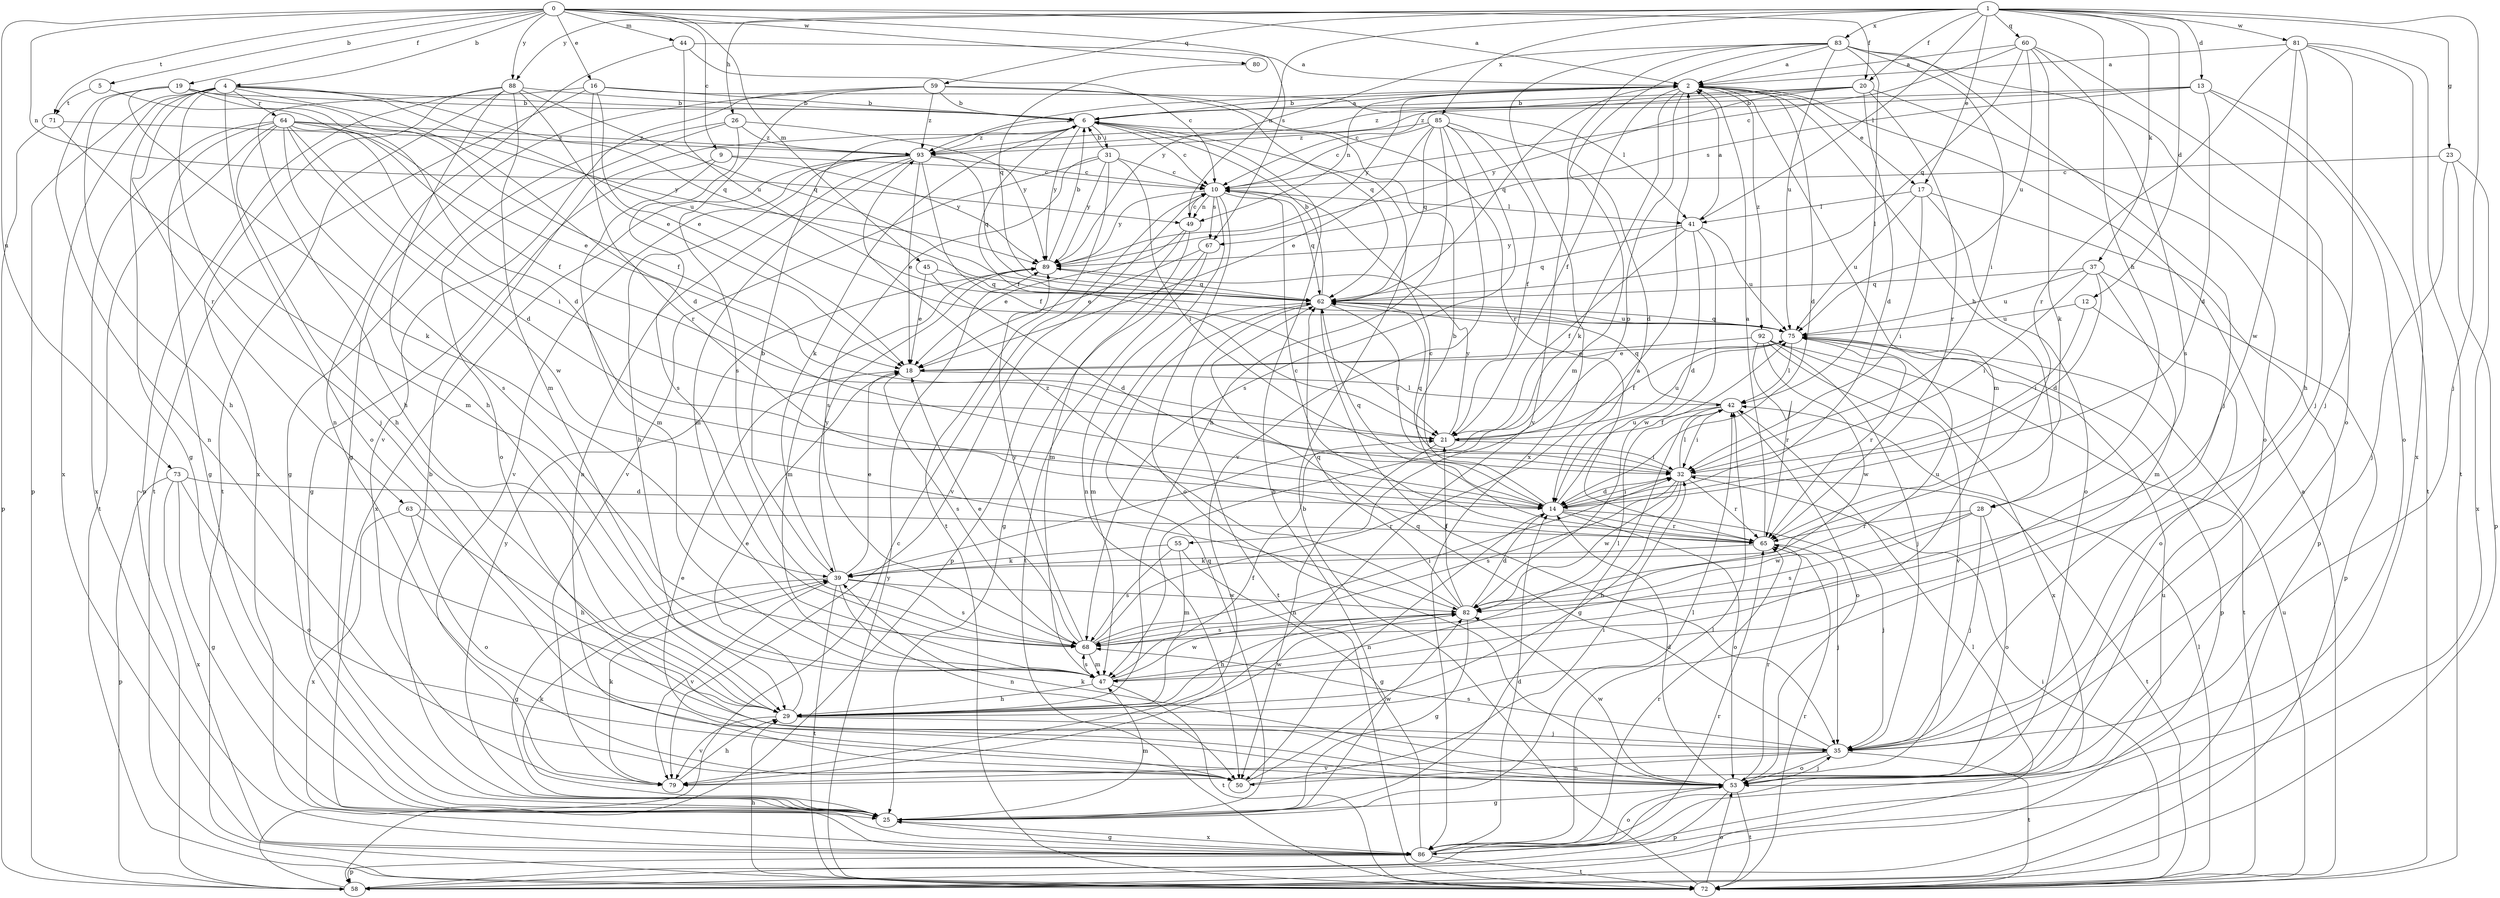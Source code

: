 strict digraph  {
0;
1;
2;
4;
5;
6;
9;
10;
12;
13;
14;
16;
17;
18;
19;
20;
21;
23;
25;
26;
28;
29;
31;
32;
35;
37;
39;
41;
42;
44;
45;
47;
49;
50;
53;
55;
58;
59;
60;
62;
63;
64;
65;
67;
68;
71;
72;
73;
75;
79;
80;
81;
82;
83;
85;
86;
88;
89;
92;
93;
0 -> 2  [label=a];
0 -> 4  [label=b];
0 -> 5  [label=b];
0 -> 9  [label=c];
0 -> 16  [label=e];
0 -> 19  [label=f];
0 -> 20  [label=f];
0 -> 44  [label=m];
0 -> 45  [label=m];
0 -> 49  [label=n];
0 -> 67  [label=s];
0 -> 71  [label=t];
0 -> 73  [label=u];
0 -> 80  [label=w];
0 -> 88  [label=y];
1 -> 12  [label=d];
1 -> 13  [label=d];
1 -> 17  [label=e];
1 -> 20  [label=f];
1 -> 23  [label=g];
1 -> 26  [label=h];
1 -> 28  [label=h];
1 -> 35  [label=j];
1 -> 37  [label=k];
1 -> 41  [label=l];
1 -> 49  [label=n];
1 -> 59  [label=q];
1 -> 60  [label=q];
1 -> 81  [label=w];
1 -> 83  [label=x];
1 -> 85  [label=x];
1 -> 88  [label=y];
2 -> 6  [label=b];
2 -> 14  [label=d];
2 -> 17  [label=e];
2 -> 21  [label=f];
2 -> 28  [label=h];
2 -> 39  [label=k];
2 -> 47  [label=m];
2 -> 49  [label=n];
2 -> 55  [label=p];
2 -> 62  [label=q];
2 -> 89  [label=y];
2 -> 92  [label=z];
2 -> 93  [label=z];
4 -> 6  [label=b];
4 -> 14  [label=d];
4 -> 25  [label=g];
4 -> 35  [label=j];
4 -> 53  [label=o];
4 -> 58  [label=p];
4 -> 62  [label=q];
4 -> 63  [label=r];
4 -> 64  [label=r];
4 -> 75  [label=u];
4 -> 86  [label=x];
5 -> 21  [label=f];
5 -> 71  [label=t];
6 -> 2  [label=a];
6 -> 10  [label=c];
6 -> 21  [label=f];
6 -> 31  [label=i];
6 -> 39  [label=k];
6 -> 89  [label=y];
6 -> 93  [label=z];
9 -> 10  [label=c];
9 -> 25  [label=g];
9 -> 47  [label=m];
9 -> 89  [label=y];
10 -> 41  [label=l];
10 -> 49  [label=n];
10 -> 50  [label=n];
10 -> 53  [label=o];
10 -> 62  [label=q];
10 -> 67  [label=s];
10 -> 79  [label=v];
10 -> 89  [label=y];
12 -> 32  [label=i];
12 -> 53  [label=o];
12 -> 75  [label=u];
13 -> 6  [label=b];
13 -> 14  [label=d];
13 -> 53  [label=o];
13 -> 67  [label=s];
13 -> 72  [label=t];
13 -> 93  [label=z];
14 -> 10  [label=c];
14 -> 32  [label=i];
14 -> 35  [label=j];
14 -> 50  [label=n];
14 -> 53  [label=o];
14 -> 62  [label=q];
14 -> 65  [label=r];
14 -> 75  [label=u];
16 -> 6  [label=b];
16 -> 18  [label=e];
16 -> 29  [label=h];
16 -> 41  [label=l];
16 -> 65  [label=r];
16 -> 72  [label=t];
17 -> 32  [label=i];
17 -> 41  [label=l];
17 -> 53  [label=o];
17 -> 58  [label=p];
17 -> 75  [label=u];
18 -> 42  [label=l];
18 -> 68  [label=s];
19 -> 6  [label=b];
19 -> 14  [label=d];
19 -> 21  [label=f];
19 -> 29  [label=h];
19 -> 39  [label=k];
19 -> 50  [label=n];
20 -> 6  [label=b];
20 -> 10  [label=c];
20 -> 14  [label=d];
20 -> 53  [label=o];
20 -> 65  [label=r];
20 -> 89  [label=y];
20 -> 93  [label=z];
21 -> 32  [label=i];
21 -> 50  [label=n];
21 -> 75  [label=u];
21 -> 89  [label=y];
23 -> 10  [label=c];
23 -> 35  [label=j];
23 -> 58  [label=p];
23 -> 86  [label=x];
25 -> 6  [label=b];
25 -> 39  [label=k];
25 -> 42  [label=l];
25 -> 47  [label=m];
25 -> 62  [label=q];
25 -> 86  [label=x];
25 -> 89  [label=y];
26 -> 25  [label=g];
26 -> 53  [label=o];
26 -> 68  [label=s];
26 -> 89  [label=y];
26 -> 93  [label=z];
28 -> 35  [label=j];
28 -> 53  [label=o];
28 -> 65  [label=r];
28 -> 68  [label=s];
28 -> 82  [label=w];
29 -> 18  [label=e];
29 -> 21  [label=f];
29 -> 35  [label=j];
29 -> 79  [label=v];
29 -> 82  [label=w];
31 -> 6  [label=b];
31 -> 10  [label=c];
31 -> 32  [label=i];
31 -> 68  [label=s];
31 -> 72  [label=t];
31 -> 79  [label=v];
31 -> 89  [label=y];
32 -> 14  [label=d];
32 -> 29  [label=h];
32 -> 42  [label=l];
32 -> 62  [label=q];
32 -> 65  [label=r];
32 -> 68  [label=s];
32 -> 72  [label=t];
32 -> 82  [label=w];
35 -> 50  [label=n];
35 -> 53  [label=o];
35 -> 62  [label=q];
35 -> 68  [label=s];
35 -> 72  [label=t];
35 -> 79  [label=v];
37 -> 14  [label=d];
37 -> 32  [label=i];
37 -> 47  [label=m];
37 -> 58  [label=p];
37 -> 62  [label=q];
37 -> 75  [label=u];
39 -> 6  [label=b];
39 -> 18  [label=e];
39 -> 25  [label=g];
39 -> 50  [label=n];
39 -> 68  [label=s];
39 -> 72  [label=t];
39 -> 79  [label=v];
39 -> 82  [label=w];
39 -> 89  [label=y];
41 -> 2  [label=a];
41 -> 14  [label=d];
41 -> 21  [label=f];
41 -> 62  [label=q];
41 -> 75  [label=u];
41 -> 82  [label=w];
41 -> 89  [label=y];
42 -> 21  [label=f];
42 -> 25  [label=g];
42 -> 32  [label=i];
42 -> 53  [label=o];
42 -> 62  [label=q];
44 -> 2  [label=a];
44 -> 10  [label=c];
44 -> 50  [label=n];
44 -> 75  [label=u];
45 -> 14  [label=d];
45 -> 18  [label=e];
45 -> 62  [label=q];
47 -> 29  [label=h];
47 -> 42  [label=l];
47 -> 68  [label=s];
47 -> 72  [label=t];
47 -> 82  [label=w];
49 -> 10  [label=c];
49 -> 18  [label=e];
49 -> 47  [label=m];
49 -> 58  [label=p];
50 -> 18  [label=e];
50 -> 32  [label=i];
50 -> 82  [label=w];
53 -> 14  [label=d];
53 -> 25  [label=g];
53 -> 35  [label=j];
53 -> 39  [label=k];
53 -> 58  [label=p];
53 -> 65  [label=r];
53 -> 72  [label=t];
53 -> 82  [label=w];
55 -> 25  [label=g];
55 -> 39  [label=k];
55 -> 47  [label=m];
55 -> 68  [label=s];
58 -> 10  [label=c];
58 -> 42  [label=l];
58 -> 65  [label=r];
59 -> 6  [label=b];
59 -> 25  [label=g];
59 -> 62  [label=q];
59 -> 65  [label=r];
59 -> 68  [label=s];
59 -> 79  [label=v];
59 -> 93  [label=z];
60 -> 2  [label=a];
60 -> 10  [label=c];
60 -> 35  [label=j];
60 -> 39  [label=k];
60 -> 62  [label=q];
60 -> 68  [label=s];
60 -> 75  [label=u];
62 -> 6  [label=b];
62 -> 32  [label=i];
62 -> 35  [label=j];
62 -> 47  [label=m];
62 -> 72  [label=t];
62 -> 75  [label=u];
63 -> 29  [label=h];
63 -> 53  [label=o];
63 -> 65  [label=r];
63 -> 86  [label=x];
64 -> 14  [label=d];
64 -> 18  [label=e];
64 -> 25  [label=g];
64 -> 29  [label=h];
64 -> 32  [label=i];
64 -> 68  [label=s];
64 -> 72  [label=t];
64 -> 82  [label=w];
64 -> 86  [label=x];
64 -> 89  [label=y];
64 -> 93  [label=z];
65 -> 2  [label=a];
65 -> 6  [label=b];
65 -> 10  [label=c];
65 -> 35  [label=j];
65 -> 39  [label=k];
67 -> 18  [label=e];
67 -> 25  [label=g];
67 -> 72  [label=t];
68 -> 2  [label=a];
68 -> 18  [label=e];
68 -> 32  [label=i];
68 -> 47  [label=m];
68 -> 89  [label=y];
71 -> 47  [label=m];
71 -> 58  [label=p];
71 -> 93  [label=z];
72 -> 2  [label=a];
72 -> 6  [label=b];
72 -> 29  [label=h];
72 -> 32  [label=i];
72 -> 42  [label=l];
72 -> 53  [label=o];
72 -> 65  [label=r];
72 -> 75  [label=u];
72 -> 89  [label=y];
73 -> 14  [label=d];
73 -> 25  [label=g];
73 -> 53  [label=o];
73 -> 58  [label=p];
73 -> 86  [label=x];
75 -> 18  [label=e];
75 -> 21  [label=f];
75 -> 42  [label=l];
75 -> 58  [label=p];
75 -> 62  [label=q];
75 -> 65  [label=r];
79 -> 29  [label=h];
79 -> 39  [label=k];
80 -> 62  [label=q];
81 -> 2  [label=a];
81 -> 29  [label=h];
81 -> 35  [label=j];
81 -> 65  [label=r];
81 -> 72  [label=t];
81 -> 82  [label=w];
81 -> 86  [label=x];
82 -> 14  [label=d];
82 -> 21  [label=f];
82 -> 25  [label=g];
82 -> 29  [label=h];
82 -> 62  [label=q];
82 -> 68  [label=s];
82 -> 75  [label=u];
82 -> 93  [label=z];
83 -> 2  [label=a];
83 -> 32  [label=i];
83 -> 35  [label=j];
83 -> 42  [label=l];
83 -> 47  [label=m];
83 -> 53  [label=o];
83 -> 75  [label=u];
83 -> 79  [label=v];
83 -> 86  [label=x];
83 -> 89  [label=y];
85 -> 10  [label=c];
85 -> 14  [label=d];
85 -> 18  [label=e];
85 -> 21  [label=f];
85 -> 29  [label=h];
85 -> 62  [label=q];
85 -> 68  [label=s];
85 -> 79  [label=v];
85 -> 93  [label=z];
86 -> 6  [label=b];
86 -> 14  [label=d];
86 -> 25  [label=g];
86 -> 42  [label=l];
86 -> 53  [label=o];
86 -> 58  [label=p];
86 -> 65  [label=r];
86 -> 72  [label=t];
86 -> 75  [label=u];
88 -> 6  [label=b];
88 -> 18  [label=e];
88 -> 29  [label=h];
88 -> 47  [label=m];
88 -> 58  [label=p];
88 -> 62  [label=q];
88 -> 72  [label=t];
88 -> 86  [label=x];
89 -> 6  [label=b];
89 -> 47  [label=m];
89 -> 62  [label=q];
92 -> 18  [label=e];
92 -> 35  [label=j];
92 -> 65  [label=r];
92 -> 72  [label=t];
92 -> 79  [label=v];
92 -> 82  [label=w];
92 -> 86  [label=x];
93 -> 10  [label=c];
93 -> 18  [label=e];
93 -> 21  [label=f];
93 -> 29  [label=h];
93 -> 47  [label=m];
93 -> 50  [label=n];
93 -> 62  [label=q];
93 -> 79  [label=v];
93 -> 86  [label=x];
}
